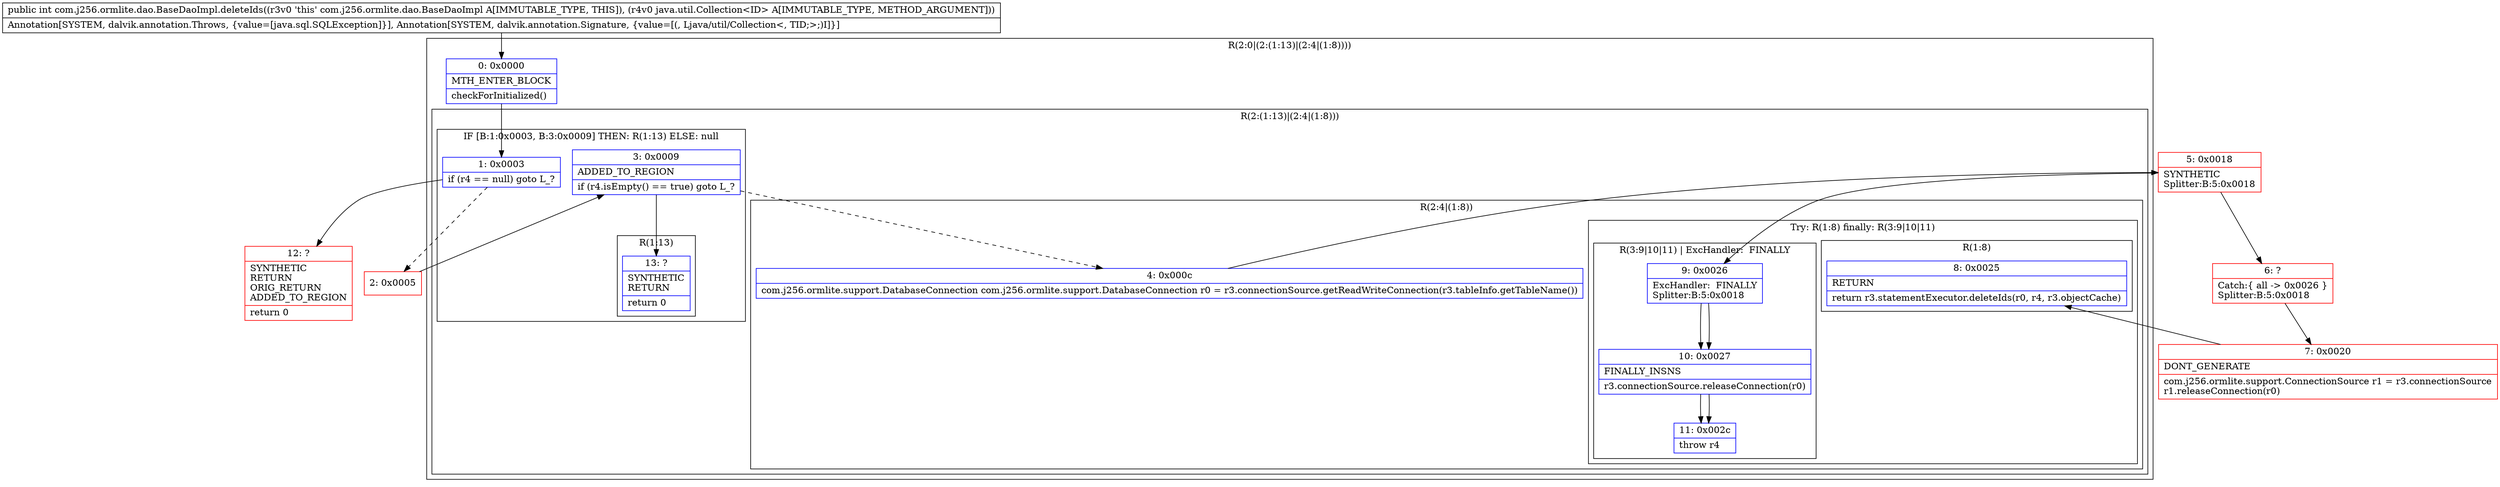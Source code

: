 digraph "CFG forcom.j256.ormlite.dao.BaseDaoImpl.deleteIds(Ljava\/util\/Collection;)I" {
subgraph cluster_Region_354753225 {
label = "R(2:0|(2:(1:13)|(2:4|(1:8))))";
node [shape=record,color=blue];
Node_0 [shape=record,label="{0\:\ 0x0000|MTH_ENTER_BLOCK\l|checkForInitialized()\l}"];
subgraph cluster_Region_800066542 {
label = "R(2:(1:13)|(2:4|(1:8)))";
node [shape=record,color=blue];
subgraph cluster_IfRegion_1687423626 {
label = "IF [B:1:0x0003, B:3:0x0009] THEN: R(1:13) ELSE: null";
node [shape=record,color=blue];
Node_1 [shape=record,label="{1\:\ 0x0003|if (r4 == null) goto L_?\l}"];
Node_3 [shape=record,label="{3\:\ 0x0009|ADDED_TO_REGION\l|if (r4.isEmpty() == true) goto L_?\l}"];
subgraph cluster_Region_1881949634 {
label = "R(1:13)";
node [shape=record,color=blue];
Node_13 [shape=record,label="{13\:\ ?|SYNTHETIC\lRETURN\l|return 0\l}"];
}
}
subgraph cluster_Region_485305412 {
label = "R(2:4|(1:8))";
node [shape=record,color=blue];
Node_4 [shape=record,label="{4\:\ 0x000c|com.j256.ormlite.support.DatabaseConnection com.j256.ormlite.support.DatabaseConnection r0 = r3.connectionSource.getReadWriteConnection(r3.tableInfo.getTableName())\l}"];
subgraph cluster_TryCatchRegion_1306716764 {
label = "Try: R(1:8) finally: R(3:9|10|11)";
node [shape=record,color=blue];
subgraph cluster_Region_543894848 {
label = "R(1:8)";
node [shape=record,color=blue];
Node_8 [shape=record,label="{8\:\ 0x0025|RETURN\l|return r3.statementExecutor.deleteIds(r0, r4, r3.objectCache)\l}"];
}
subgraph cluster_Region_2107152947 {
label = "R(3:9|10|11) | ExcHandler:  FINALLY\l";
node [shape=record,color=blue];
Node_9 [shape=record,label="{9\:\ 0x0026|ExcHandler:  FINALLY\lSplitter:B:5:0x0018\l}"];
Node_10 [shape=record,label="{10\:\ 0x0027|FINALLY_INSNS\l|r3.connectionSource.releaseConnection(r0)\l}"];
Node_11 [shape=record,label="{11\:\ 0x002c|throw r4\l}"];
}
}
}
}
}
subgraph cluster_Region_2107152947 {
label = "R(3:9|10|11) | ExcHandler:  FINALLY\l";
node [shape=record,color=blue];
Node_9 [shape=record,label="{9\:\ 0x0026|ExcHandler:  FINALLY\lSplitter:B:5:0x0018\l}"];
Node_10 [shape=record,label="{10\:\ 0x0027|FINALLY_INSNS\l|r3.connectionSource.releaseConnection(r0)\l}"];
Node_11 [shape=record,label="{11\:\ 0x002c|throw r4\l}"];
}
Node_2 [shape=record,color=red,label="{2\:\ 0x0005}"];
Node_5 [shape=record,color=red,label="{5\:\ 0x0018|SYNTHETIC\lSplitter:B:5:0x0018\l}"];
Node_6 [shape=record,color=red,label="{6\:\ ?|Catch:\{ all \-\> 0x0026 \}\lSplitter:B:5:0x0018\l}"];
Node_7 [shape=record,color=red,label="{7\:\ 0x0020|DONT_GENERATE\l|com.j256.ormlite.support.ConnectionSource r1 = r3.connectionSource\lr1.releaseConnection(r0)\l}"];
Node_12 [shape=record,color=red,label="{12\:\ ?|SYNTHETIC\lRETURN\lORIG_RETURN\lADDED_TO_REGION\l|return 0\l}"];
MethodNode[shape=record,label="{public int com.j256.ormlite.dao.BaseDaoImpl.deleteIds((r3v0 'this' com.j256.ormlite.dao.BaseDaoImpl A[IMMUTABLE_TYPE, THIS]), (r4v0 java.util.Collection\<ID\> A[IMMUTABLE_TYPE, METHOD_ARGUMENT]))  | Annotation[SYSTEM, dalvik.annotation.Throws, \{value=[java.sql.SQLException]\}], Annotation[SYSTEM, dalvik.annotation.Signature, \{value=[(, Ljava\/util\/Collection\<, TID;\>;)I]\}]\l}"];
MethodNode -> Node_0;
Node_0 -> Node_1;
Node_1 -> Node_2[style=dashed];
Node_1 -> Node_12;
Node_3 -> Node_4[style=dashed];
Node_3 -> Node_13;
Node_4 -> Node_5;
Node_9 -> Node_10;
Node_10 -> Node_11;
Node_9 -> Node_10;
Node_10 -> Node_11;
Node_2 -> Node_3;
Node_5 -> Node_6;
Node_5 -> Node_9;
Node_6 -> Node_7;
Node_7 -> Node_8;
}

